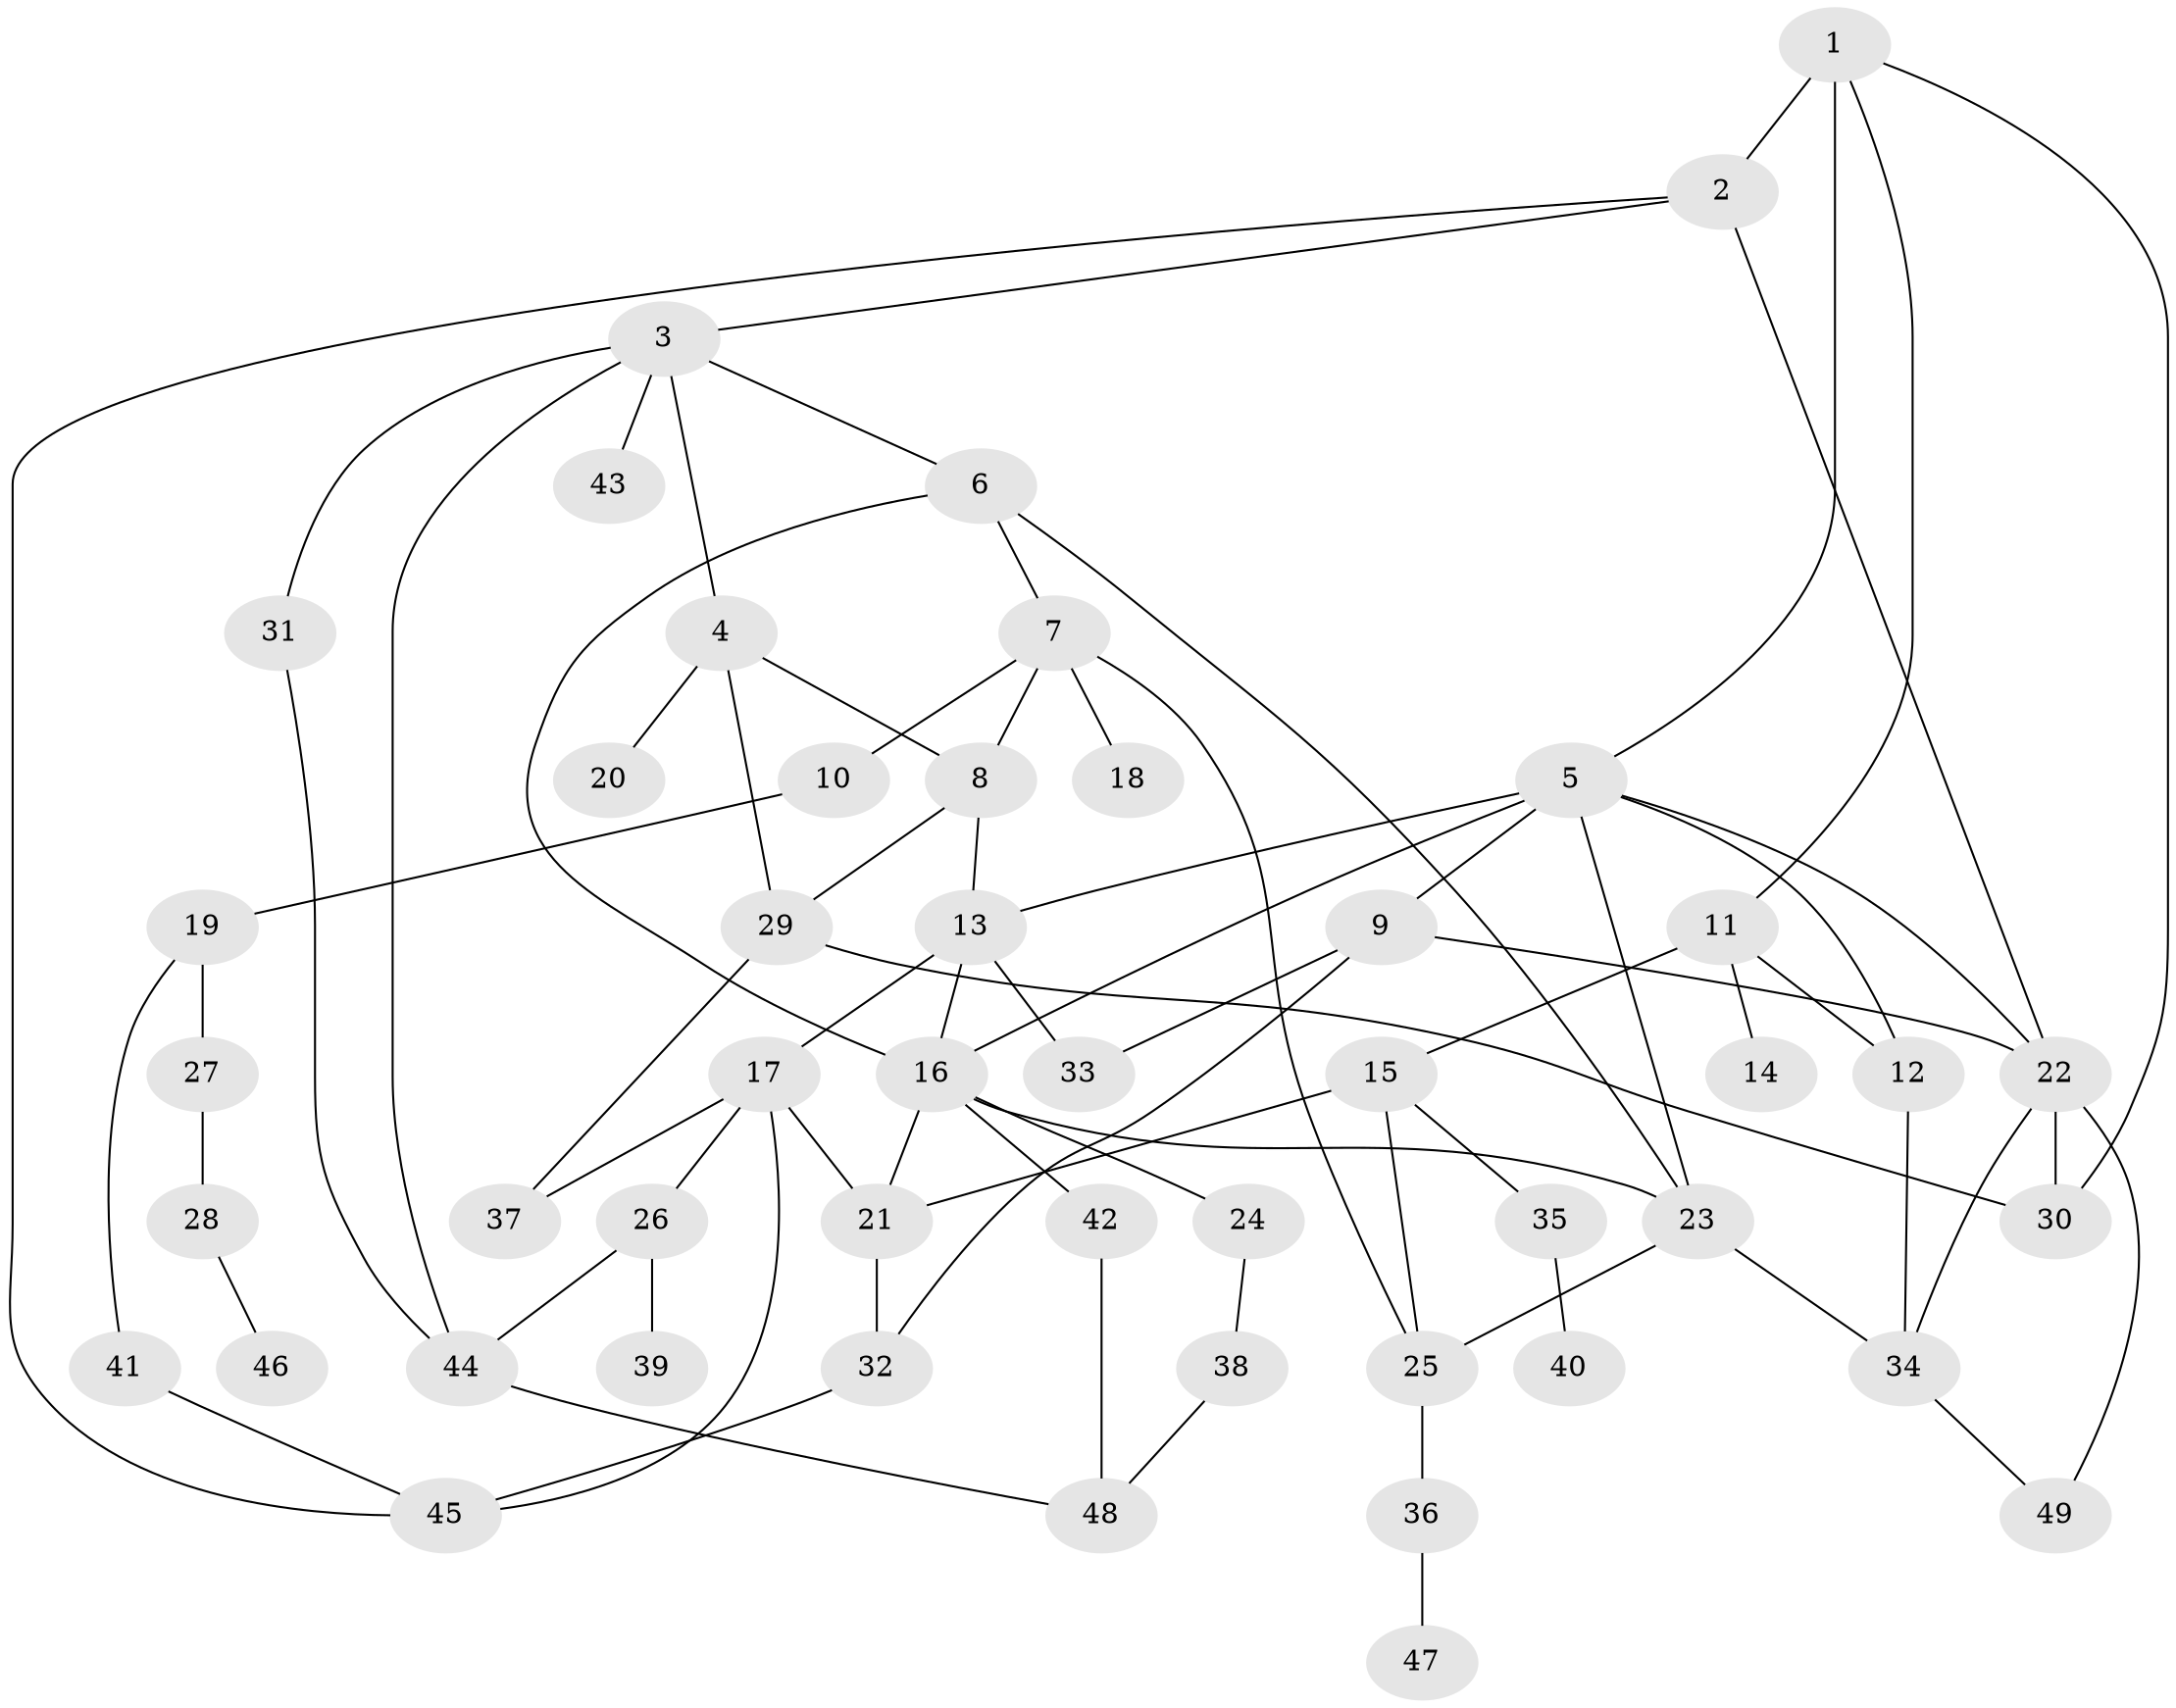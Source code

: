 // original degree distribution, {6: 0.020618556701030927, 3: 0.20618556701030927, 4: 0.15463917525773196, 5: 0.07216494845360824, 7: 0.010309278350515464, 2: 0.28865979381443296, 1: 0.24742268041237114}
// Generated by graph-tools (version 1.1) at 2025/34/03/09/25 02:34:10]
// undirected, 49 vertices, 77 edges
graph export_dot {
graph [start="1"]
  node [color=gray90,style=filled];
  1;
  2;
  3;
  4;
  5;
  6;
  7;
  8;
  9;
  10;
  11;
  12;
  13;
  14;
  15;
  16;
  17;
  18;
  19;
  20;
  21;
  22;
  23;
  24;
  25;
  26;
  27;
  28;
  29;
  30;
  31;
  32;
  33;
  34;
  35;
  36;
  37;
  38;
  39;
  40;
  41;
  42;
  43;
  44;
  45;
  46;
  47;
  48;
  49;
  1 -- 2 [weight=2.0];
  1 -- 5 [weight=1.0];
  1 -- 11 [weight=1.0];
  1 -- 30 [weight=1.0];
  2 -- 3 [weight=1.0];
  2 -- 22 [weight=1.0];
  2 -- 45 [weight=1.0];
  3 -- 4 [weight=1.0];
  3 -- 6 [weight=1.0];
  3 -- 31 [weight=1.0];
  3 -- 43 [weight=1.0];
  3 -- 44 [weight=1.0];
  4 -- 8 [weight=1.0];
  4 -- 20 [weight=1.0];
  4 -- 29 [weight=1.0];
  5 -- 9 [weight=3.0];
  5 -- 12 [weight=1.0];
  5 -- 13 [weight=1.0];
  5 -- 16 [weight=1.0];
  5 -- 22 [weight=1.0];
  5 -- 23 [weight=3.0];
  6 -- 7 [weight=1.0];
  6 -- 16 [weight=1.0];
  6 -- 23 [weight=1.0];
  7 -- 8 [weight=1.0];
  7 -- 10 [weight=1.0];
  7 -- 18 [weight=2.0];
  7 -- 25 [weight=1.0];
  8 -- 13 [weight=1.0];
  8 -- 29 [weight=1.0];
  9 -- 22 [weight=1.0];
  9 -- 32 [weight=1.0];
  9 -- 33 [weight=1.0];
  10 -- 19 [weight=1.0];
  11 -- 12 [weight=1.0];
  11 -- 14 [weight=1.0];
  11 -- 15 [weight=1.0];
  12 -- 34 [weight=1.0];
  13 -- 16 [weight=2.0];
  13 -- 17 [weight=1.0];
  13 -- 33 [weight=1.0];
  15 -- 21 [weight=1.0];
  15 -- 25 [weight=1.0];
  15 -- 35 [weight=1.0];
  16 -- 21 [weight=1.0];
  16 -- 23 [weight=1.0];
  16 -- 24 [weight=1.0];
  16 -- 42 [weight=1.0];
  17 -- 21 [weight=1.0];
  17 -- 26 [weight=1.0];
  17 -- 37 [weight=1.0];
  17 -- 45 [weight=1.0];
  19 -- 27 [weight=1.0];
  19 -- 41 [weight=1.0];
  21 -- 32 [weight=1.0];
  22 -- 30 [weight=1.0];
  22 -- 34 [weight=1.0];
  22 -- 49 [weight=1.0];
  23 -- 25 [weight=1.0];
  23 -- 34 [weight=1.0];
  24 -- 38 [weight=1.0];
  25 -- 36 [weight=1.0];
  26 -- 39 [weight=1.0];
  26 -- 44 [weight=1.0];
  27 -- 28 [weight=1.0];
  28 -- 46 [weight=1.0];
  29 -- 30 [weight=1.0];
  29 -- 37 [weight=1.0];
  31 -- 44 [weight=1.0];
  32 -- 45 [weight=1.0];
  34 -- 49 [weight=1.0];
  35 -- 40 [weight=1.0];
  36 -- 47 [weight=1.0];
  38 -- 48 [weight=1.0];
  41 -- 45 [weight=1.0];
  42 -- 48 [weight=1.0];
  44 -- 48 [weight=1.0];
}
